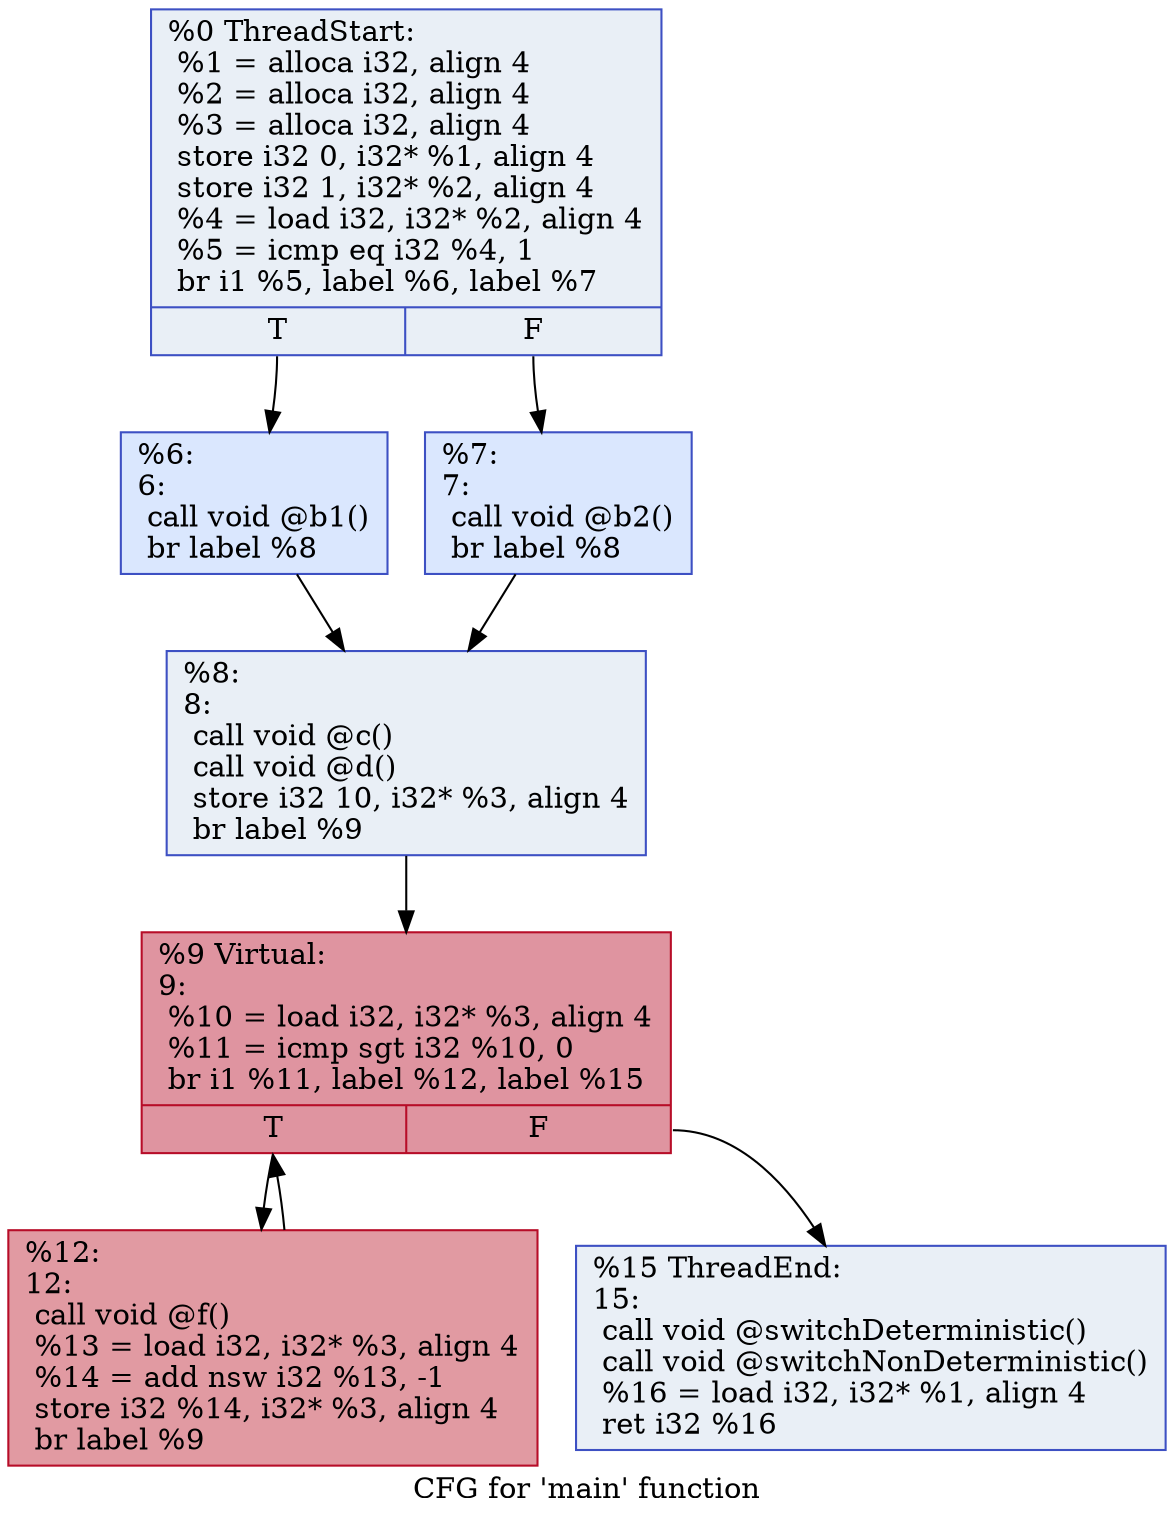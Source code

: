 digraph "CFG for 'main' function" {
	label="CFG for 'main' function";

	Node0x56182ebe95c0 [shape=record,color="#3d50c3ff", style=filled, fillcolor="#cedaeb70",label="{%0 ThreadStart:\l  %1 = alloca i32, align 4\l  %2 = alloca i32, align 4\l  %3 = alloca i32, align 4\l  store i32 0, i32* %1, align 4\l  store i32 1, i32* %2, align 4\l  %4 = load i32, i32* %2, align 4\l  %5 = icmp eq i32 %4, 1\l  br i1 %5, label %6, label %7\l|{<s0>T|<s1>F}}"];
	Node0x56182ebe95c0:s0 -> Node0x56182ebe9a50;
	Node0x56182ebe95c0:s1 -> Node0x56182ebe9aa0;
	Node0x56182ebe9a50 [shape=record,color="#3d50c3ff", style=filled, fillcolor="#abc8fd70",label="{%6:\l6:                                                \l  call void @b1()\l  br label %8\l}"];
	Node0x56182ebe9a50 -> Node0x56182ebe9c70;
	Node0x56182ebe9aa0 [shape=record,color="#3d50c3ff", style=filled, fillcolor="#abc8fd70",label="{%7:\l7:                                                \l  call void @b2()\l  br label %8\l}"];
	Node0x56182ebe9aa0 -> Node0x56182ebe9c70;
	Node0x56182ebe9c70 [shape=record,color="#3d50c3ff", style=filled, fillcolor="#cedaeb70",label="{%8:\l8:                                                \l  call void @c()\l  call void @d()\l  store i32 10, i32* %3, align 4\l  br label %9\l}"];
	Node0x56182ebe9c70 -> Node0x56182ebea0e0;
	Node0x56182ebea0e0 [shape=record,color="#b70d28ff", style=filled, fillcolor="#b70d2870",label="{%9 Virtual:\l9:                                                \l  %10 = load i32, i32* %3, align 4\l  %11 = icmp sgt i32 %10, 0\l  br i1 %11, label %12, label %15\l|{<s0>T|<s1>F}}"];
	Node0x56182ebea0e0:s0 -> Node0x56182ebea2a0;
	Node0x56182ebea0e0:s1 -> Node0x56182ebea2f0;
	Node0x56182ebea2a0 [shape=record,color="#b70d28ff", style=filled, fillcolor="#bb1b2c70",label="{%12:\l12:                                               \l  call void @f()\l  %13 = load i32, i32* %3, align 4\l  %14 = add nsw i32 %13, -1\l  store i32 %14, i32* %3, align 4\l  br label %9\l}"];
	Node0x56182ebea2a0 -> Node0x56182ebea0e0;
	Node0x56182ebea2f0 [shape=record,color="#3d50c3ff", style=filled, fillcolor="#cedaeb70",label="{%15 ThreadEnd:\l15:                                               \l  call void @switchDeterministic()\l  call void @switchNonDeterministic()\l  %16 = load i32, i32* %1, align 4\l  ret i32 %16\l}"];
}

